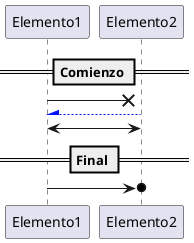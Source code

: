 @startuml

== Comienzo ==
Elemento1 -X Elemento2
Elemento2 -[#000fff]-\ Elemento1
Elemento2 <-> Elemento1

== Final ==
Elemento1 ->o Elemento2


@enduml
